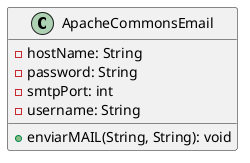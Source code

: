 @startuml
'https://plantuml.com/class-diagram

class ApacheCommonsEmail {
  - hostName: String
  - password: String
  - smtpPort: int
  - username: String
  + enviarMAIL(String, String): void
}

@enduml